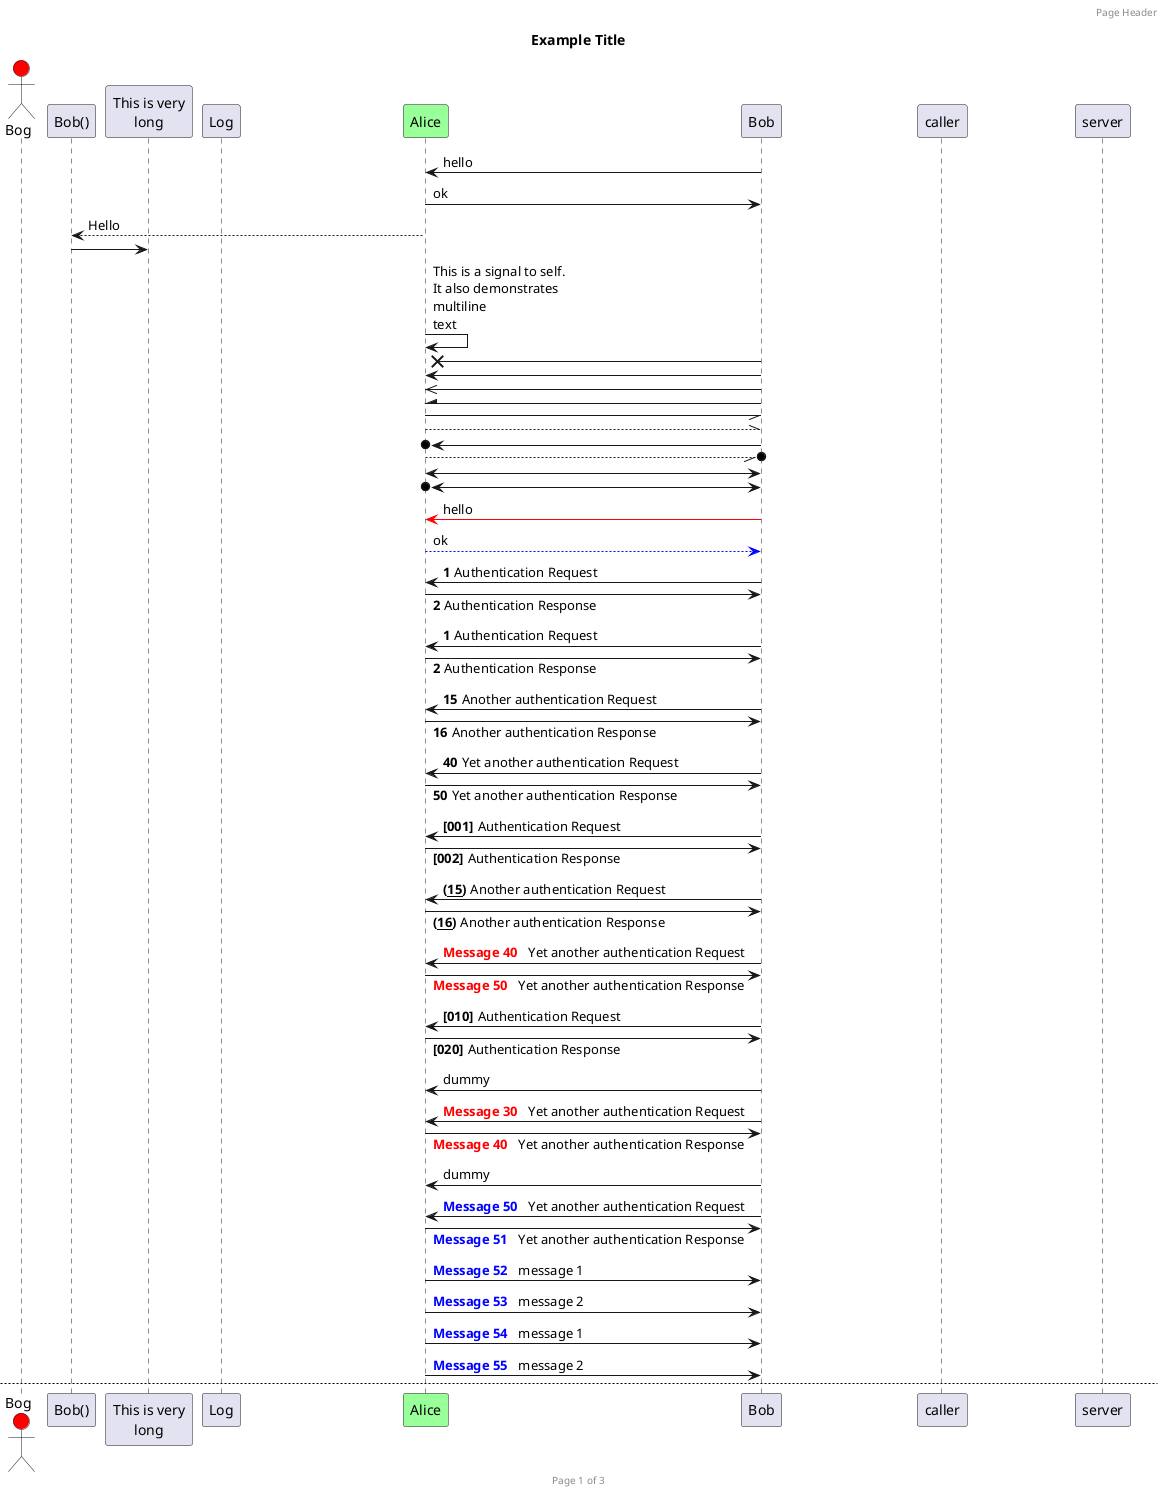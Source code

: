 @startuml
skinparam responseMessageBelowArrow true

actor Bog #red
participant Alice #99FF99

Bob -> "Alice" : hello
Alice -> Bob : ok
Alice --> "Bob()" : Hello
"Bob()" -> "This is very\nlong" as Long
Alice->Alice: This is a signal to self.\nIt also demonstrates\nmultiline \ntext

Bob ->x Alice
Bob -> Alice
Bob ->> Alice
Bob -\ Alice
Bob \\- Alice
Bob //-- Alice

Bob ->o Alice
Bob o\\-- Alice

Bob <-> Alice
Bob <->o Alice

Bob -[#red]> Alice : hello
Alice -[#0000FF]->Bob : ok

'关键字 autonumber 用于自动对消息编号
autonumber
Bob -> Alice : Authentication Request
Bob <- Alice : Authentication Response

autonumber
Bob -> Alice : Authentication Request
Bob <- Alice : Authentication Response

autonumber 15
Bob -> Alice : Another authentication Request
Bob <- Alice : Another authentication Response

autonumber 40 10
Bob -> Alice : Yet another authentication Request
Bob <- Alice : Yet another authentication Response

autonumber "<b>[000]"
Bob -> Alice : Authentication Request
Bob <- Alice : Authentication Response

autonumber 15 "<b>(<u>##</u>)"
Bob -> Alice : Another authentication Request
Bob <- Alice : Another authentication Response

'你可以在双引号内指定编号的格式
autonumber 40 10 "<font color=red><b>Message 0  "
Bob -> Alice : Yet another authentication Request
Bob <- Alice : Yet another authentication Response

'你还可以用语句 autonumber stop 和 autonumber resume //increment// //format// 来表示暂停或继续使用自动编号。

autonumber 10 10 "<b>[000]"
Bob -> Alice : Authentication Request
Bob <- Alice : Authentication Response

autonumber stop
Bob -> Alice : dummy

autonumber resume "<font color=red><b>Message 0  "
Bob -> Alice : Yet another authentication Request
Bob <- Alice : Yet another authentication Response

autonumber stop
Bob -> Alice : dummy

autonumber resume 1 "<font color=blue><b>Message 0  "
Bob -> Alice : Yet another authentication Request
Bob <- Alice : Yet another authentication Response

'页面标题,页眉,页脚
header Page Header
footer Page %page% of %lastpage%

title Example Title

Alice -> Bob : message 1
Alice -> Bob : message 2

'分割示意图

Alice -> Bob : message 1
Alice -> Bob : message 2

newpage

Alice -> Bob : message 3
Alice -> Bob : message 4

newpage A title for the\nlast page

Alice -> Bob : message 5
Alice -> Bob : message 6

Alice -> Bob: Authentication Request

alt successful case

    Bob -> Alice: Authentication Accepted

else some kind of failure

    Bob -> Alice: Authentication Failure
    group My own label
    Alice -> Log : Log attack start
        loop 1000 times
            Alice -> Bob: DNS Attack
        end
    Alice -> Log : Log attack end
    end

else Another type of failure

   Bob -> Alice: Please repeat

end
Alice->Bob : hello
note left: this is a first note

Bob->Alice : ok
note right: this is another note

Bob->Bob : I am thinking
note left
a note
can also be defined
on several lines
end note

participant Alice
participant Bob
note left of Alice #aqua
This is displayed
left of Alice.
end note

note right of Alice: This is displayed right of Alice.

note over Alice: This is displayed over Alice.

note over Alice, Bob #FFAAAA: This is displayed\n over Bob and Alice.

note over Bob, Alice
This is yet another
example of
a long note.
end note

caller -> server : conReq
hnote over caller : idle
caller <- server : conConf
rnote over server
 "r" as rectangle
 "h" as hexagon
endrnote

@enduml